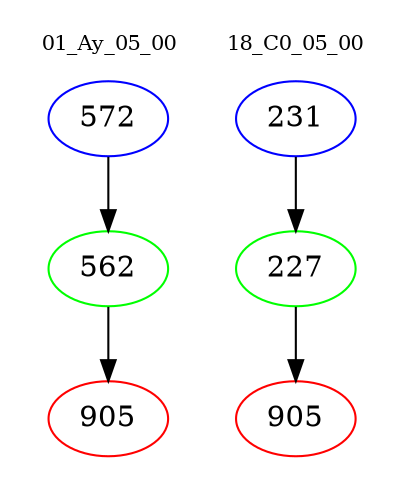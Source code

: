 digraph{
subgraph cluster_0 {
color = white
label = "01_Ay_05_00";
fontsize=10;
T0_572 [label="572", color="blue"]
T0_572 -> T0_562 [color="black"]
T0_562 [label="562", color="green"]
T0_562 -> T0_905 [color="black"]
T0_905 [label="905", color="red"]
}
subgraph cluster_1 {
color = white
label = "18_C0_05_00";
fontsize=10;
T1_231 [label="231", color="blue"]
T1_231 -> T1_227 [color="black"]
T1_227 [label="227", color="green"]
T1_227 -> T1_905 [color="black"]
T1_905 [label="905", color="red"]
}
}
